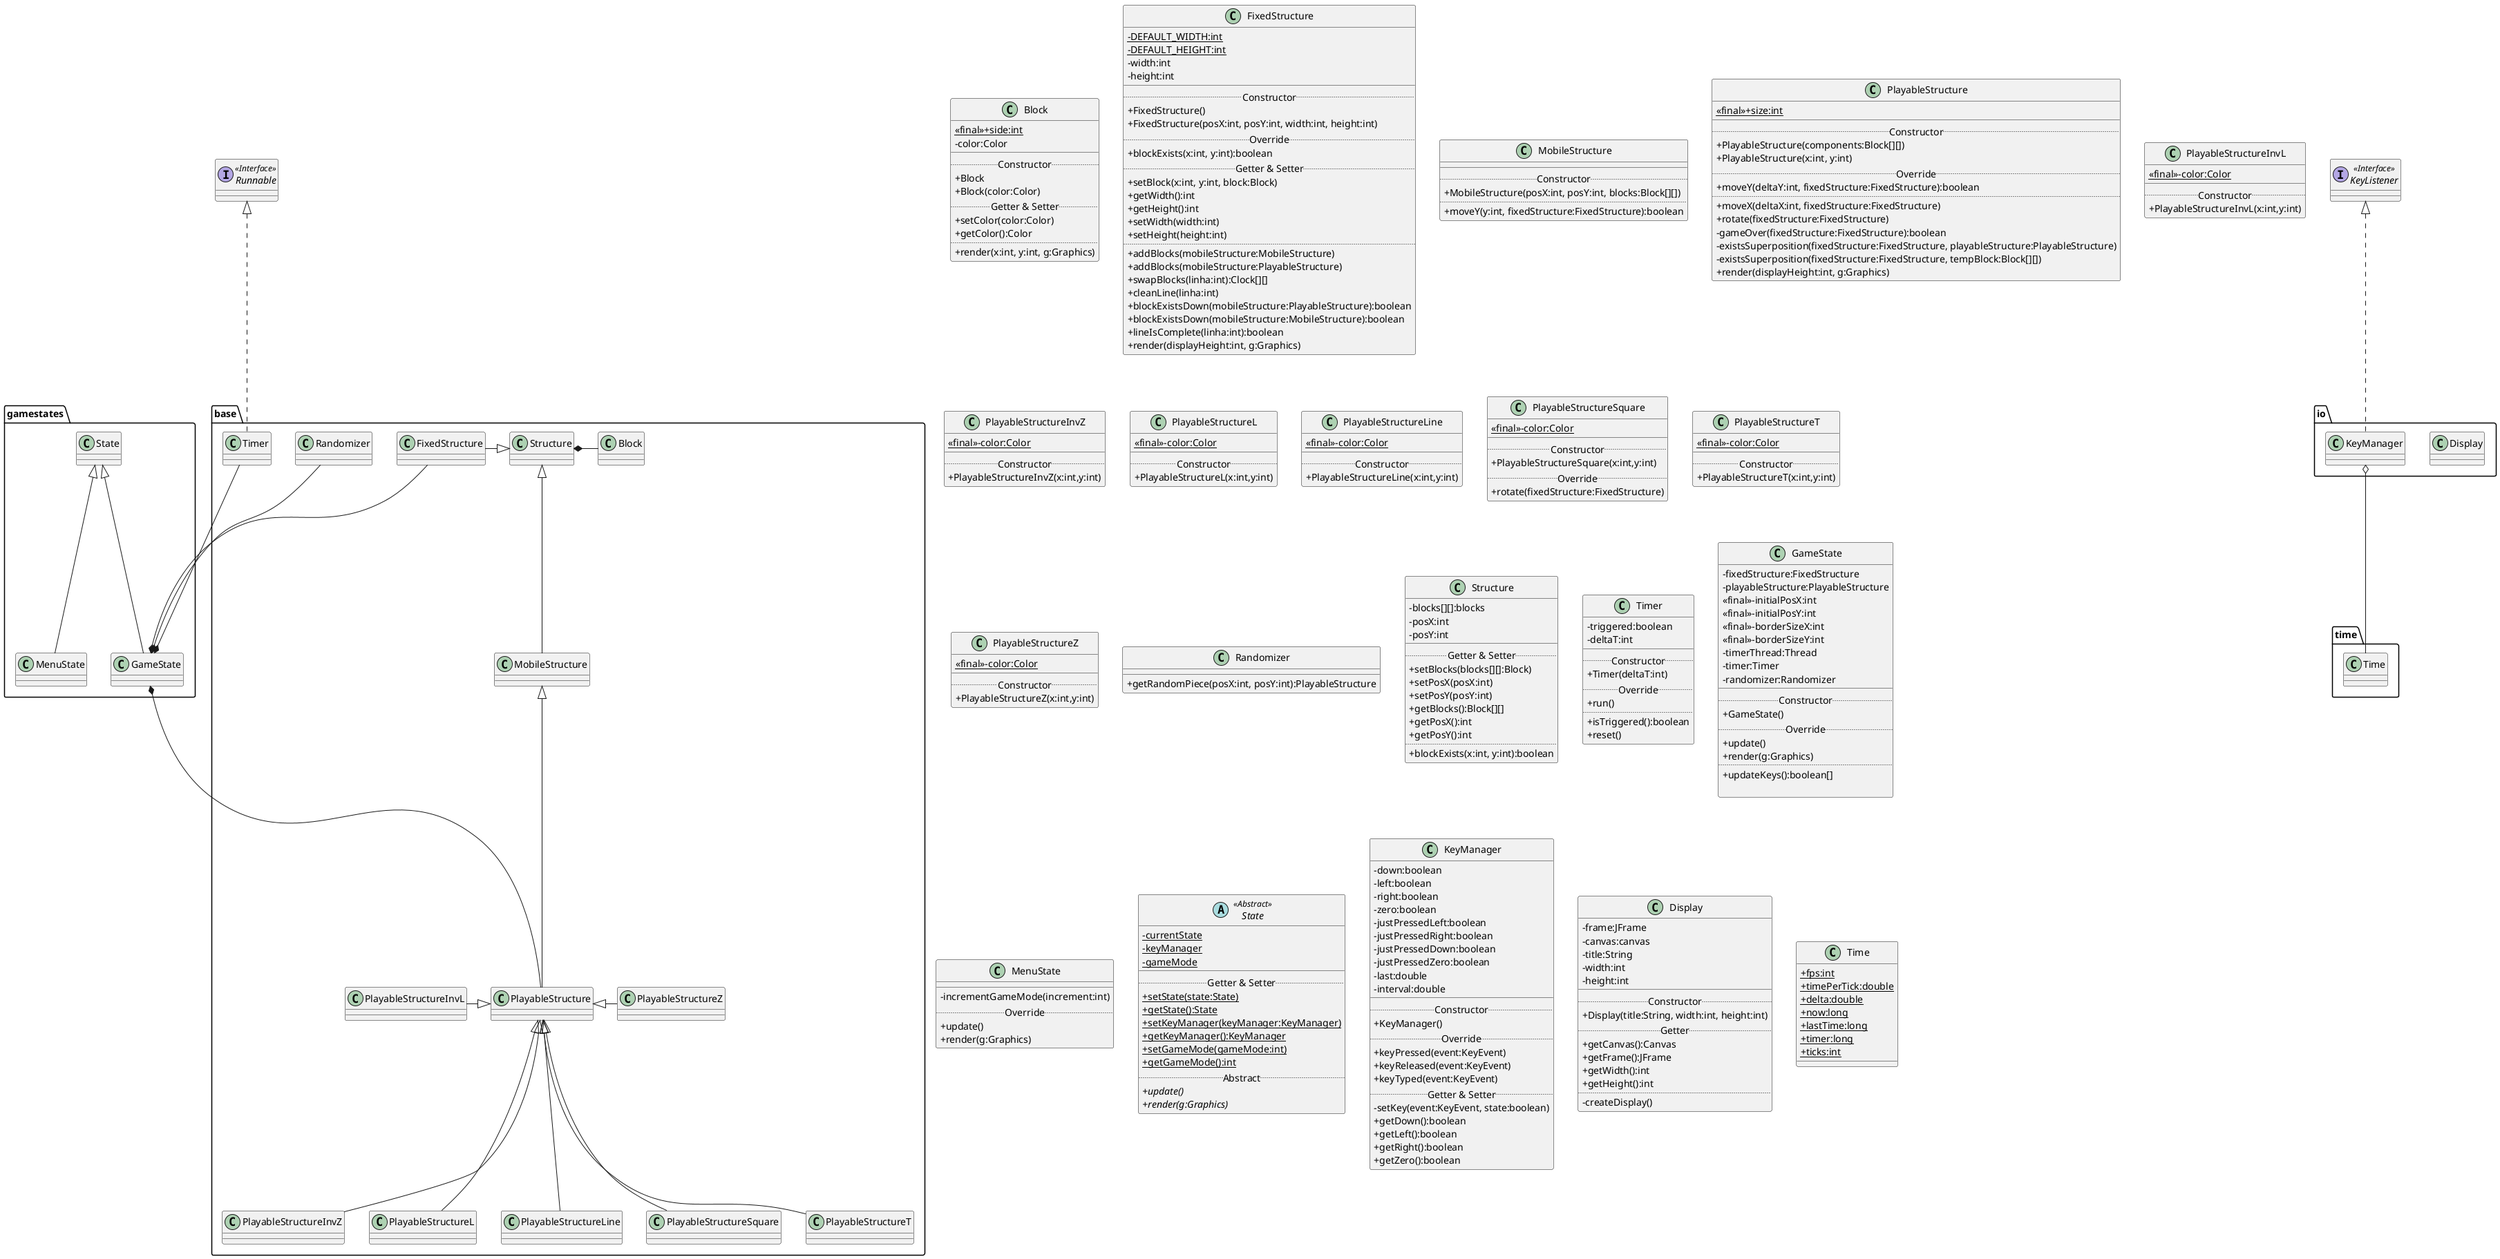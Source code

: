 @startuml
skinparam classAttributeIconSize 0

Package base{
  class Block
  class FixedStructure
  class MobileStructure
  class PlayableStructure
  class PlayableStructureInvL
  class PlayableStructureInvZ
  class PlayableStructureL
  class PlayableStructureLine
  class PlayableStructureSquare
  class PlayableStructureT
  class PlayableStructureZ
  class Randomizer
  class Structure
  class Timer
}

Structure	*-right- Block
Structure	<|-left- FixedStructure
Structure <|-- MobileStructure
MobileStructure <|-- PlayableStructure
PlayableStructure <|-left- PlayableStructureInvL
PlayableStructure <|-- PlayableStructureL
PlayableStructure <|-- PlayableStructureInvZ
PlayableStructure <|-right- PlayableStructureZ
PlayableStructure <|-- PlayableStructureLine
PlayableStructure <|-- PlayableStructureT
PlayableStructure <|-- PlayableStructureSquare
Runnable <|.down. Timer

interface Runnable<<Interface>>{ 

}

Package gamestates{
  class GameState
  class MenuState
  class State
}

State <|-- GameState
State <|-- MenuState
GameState *-- Timer
GameState *-up- FixedStructure
GameState *-left- PlayableStructure
GameState *-up- Randomizer

Package io{
  class Display
  class KeyManager
}

interface KeyListener<<Interface>>{}

 KeyListener <|.. KeyManager

Package time{
  class Time
}

KeyManager o-- Time

class Block{
  <<final>>{static}+side:int
  -color:Color
  __
  ..Constructor..
  +Block
  +Block(color:Color)
  ..Getter & Setter..
  +setColor(color:Color)
  +getColor():Color
  ..
  +render(x:int, y:int, g:Graphics)
}

class FixedStructure{
  {static}-DEFAULT_WIDTH:int
  {static}-DEFAULT_HEIGHT:int
  -width:int
  -height:int
  __
  ..Constructor..
  +FixedStructure()
  +FixedStructure(posX:int, posY:int, width:int, height:int)
  ..Override..
  +blockExists(x:int, y:int):boolean
  ..Getter & Setter..
  +setBlock(x:int, y:int, block:Block)
  +getWidth():int
  +getHeight():int
  +setWidth(width:int)
  +setHeight(height:int)
  ..
  +addBlocks(mobileStructure:MobileStructure)
  +addBlocks(mobileStructure:PlayableStructure)
  +swapBlocks(linha:int):Clock[][]
  +cleanLine(linha:int)
  +blockExistsDown(mobileStructure:PlayableStructure):boolean
  +blockExistsDown(mobileStructure:MobileStructure):boolean
  +lineIsComplete(linha:int):boolean
  +render(displayHeight:int, g:Graphics)
}

class MobileStructure{
  __
  ..Constructor..
  +MobileStructure(posX:int, posY:int, blocks:Block[][])
  ..
  +moveY(y:int, fixedStructure:FixedStructure):boolean
}

class PlayableStructure{
  <<final>>{static}+size:int
  __
  ..Constructor..
  +PlayableStructure(components:Block[][])
  +PlayableStructure(x:int, y:int)
  ..Override..
  +moveY(deltaY:int, fixedStructure:FixedStructure):boolean
  ..
  +moveX(deltaX:int, fixedStructure:FixedStructure)
  +rotate(fixedStructure:FixedStructure)
  -gameOver(fixedStructure:FixedStructure):boolean
  -existsSuperposition(fixedStructure:FixedStructure, playableStructure:PlayableStructure)
  -existsSuperposition(fixedStructure:FixedStructure, tempBlock:Block[][])
  +render(displayHeight:int, g:Graphics)
}

class PlayableStructureInvL{
  <<final>>{static}-color:Color
  __
  ..Constructor..
  +PlayableStructureInvL(x:int,y:int)
}

class PlayableStructureInvZ{
  <<final>>{static}-color:Color
  __
  ..Constructor..
  +PlayableStructureInvZ(x:int,y:int)
}

class PlayableStructureL{
  <<final>>{static}-color:Color
  __
  ..Constructor..
  +PlayableStructureL(x:int,y:int)
}

class PlayableStructureLine{
  <<final>>{static}-color:Color
  __
  ..Constructor..
  +PlayableStructureLine(x:int,y:int)
}

class PlayableStructureSquare{
  <<final>>{static}-color:Color
  __
  ..Constructor..
  +PlayableStructureSquare(x:int,y:int)
  ..Override..
  +rotate(fixedStructure:FixedStructure)
}

class PlayableStructureT{
  <<final>>{static}-color:Color
  __
  ..Constructor..
  +PlayableStructureT(x:int,y:int)
}

class PlayableStructureZ{
  <<final>>{static}-color:Color
  __
  ..Constructor..
  +PlayableStructureZ(x:int,y:int)
}

class Randomizer{
  __
  +getRandomPiece(posX:int, posY:int):PlayableStructure
}

class Structure{
  -blocks[][]:blocks
  -posX:int
  -posY:int
  __
  ..Getter & Setter..
  +setBlocks(blocks[][]:Block)
  +setPosX(posX:int)
  +setPosY(posY:int)
  +getBlocks():Block[][]
  +getPosX():int
  +getPosY():int
  ..
  +blockExists(x:int, y:int):boolean
}

class Timer{
  -triggered:boolean
  -deltaT:int
  __
  ..Constructor..
  +Timer(deltaT:int)
  ..Override..
  +run()
  ..
  +isTriggered():boolean
  +reset()
}

class GameState{
  -fixedStructure:FixedStructure
  -playableStructure:PlayableStructure
  <<final>>-initialPosX:int
  <<final>>-initialPosY:int
  <<final>>-borderSizeX:int
  <<final>>-borderSizeY:int
  -timerThread:Thread
  -timer:Timer
  -randomizer:Randomizer
  __
  ..Constructor..
  +GameState()
  ..Override..
  +update()
  +render(g:Graphics)
  ..
  +updateKeys():boolean[]

}

class MenuState{
  __
  -incrementGameMode(increment:int)
  ..Override..
  +update()
  +render(g:Graphics)
}

abstract class State<<Abstract>>{
  {static}-currentState
  {static}-keyManager
  {static}-gameMode
  __
  ..Getter & Setter..
  {static}+setState(state:State)
  {static}+getState():State
  {static}+setKeyManager(keyManager:KeyManager)
  {static}+getKeyManager():KeyManager
  {static}+setGameMode(gameMode:int)
  {static}+getGameMode():int
  ..Abstract..
  {abstract}+update()
  {abstract}+render(g:Graphics)
}

class KeyManager{
  -down:boolean
  -left:boolean
  -right:boolean
  -zero:boolean
  -justPressedLeft:boolean
  -justPressedRight:boolean
  -justPressedDown:boolean
  -justPressedZero:boolean
  -last:double
  -interval:double
  __
  ..Constructor..
  +KeyManager()
  ..Override..
  +keyPressed(event:KeyEvent)
  +keyReleased(event:KeyEvent)
  +keyTyped(event:KeyEvent)
  ..Getter & Setter..
  -setKey(event:KeyEvent, state:boolean)
  +getDown():boolean
  +getLeft():boolean
  +getRight():boolean
  +getZero():boolean
}

class Display{
  -frame:JFrame
  -canvas:canvas
  -title:String
  -width:int
  -height:int
  __
  ..Constructor..
  +Display(title:String, width:int, height:int)
  ..Getter..
  +getCanvas():Canvas
  +getFrame():JFrame
  +getWidth():int
  +getHeight():int
  ..
  -createDisplay()
}

class Time{
  {static}+fps:int
  {static}+timePerTick:double
  {static}+delta:double
  {static}+now:long
  {static}+lastTime:long
  {static}+timer:long
  {static}+ticks:int
  __
}

@enduml
